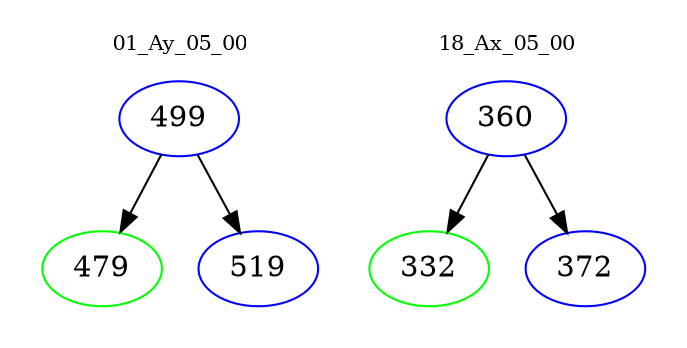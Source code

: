 digraph{
subgraph cluster_0 {
color = white
label = "01_Ay_05_00";
fontsize=10;
T0_499 [label="499", color="blue"]
T0_499 -> T0_479 [color="black"]
T0_479 [label="479", color="green"]
T0_499 -> T0_519 [color="black"]
T0_519 [label="519", color="blue"]
}
subgraph cluster_1 {
color = white
label = "18_Ax_05_00";
fontsize=10;
T1_360 [label="360", color="blue"]
T1_360 -> T1_332 [color="black"]
T1_332 [label="332", color="green"]
T1_360 -> T1_372 [color="black"]
T1_372 [label="372", color="blue"]
}
}
